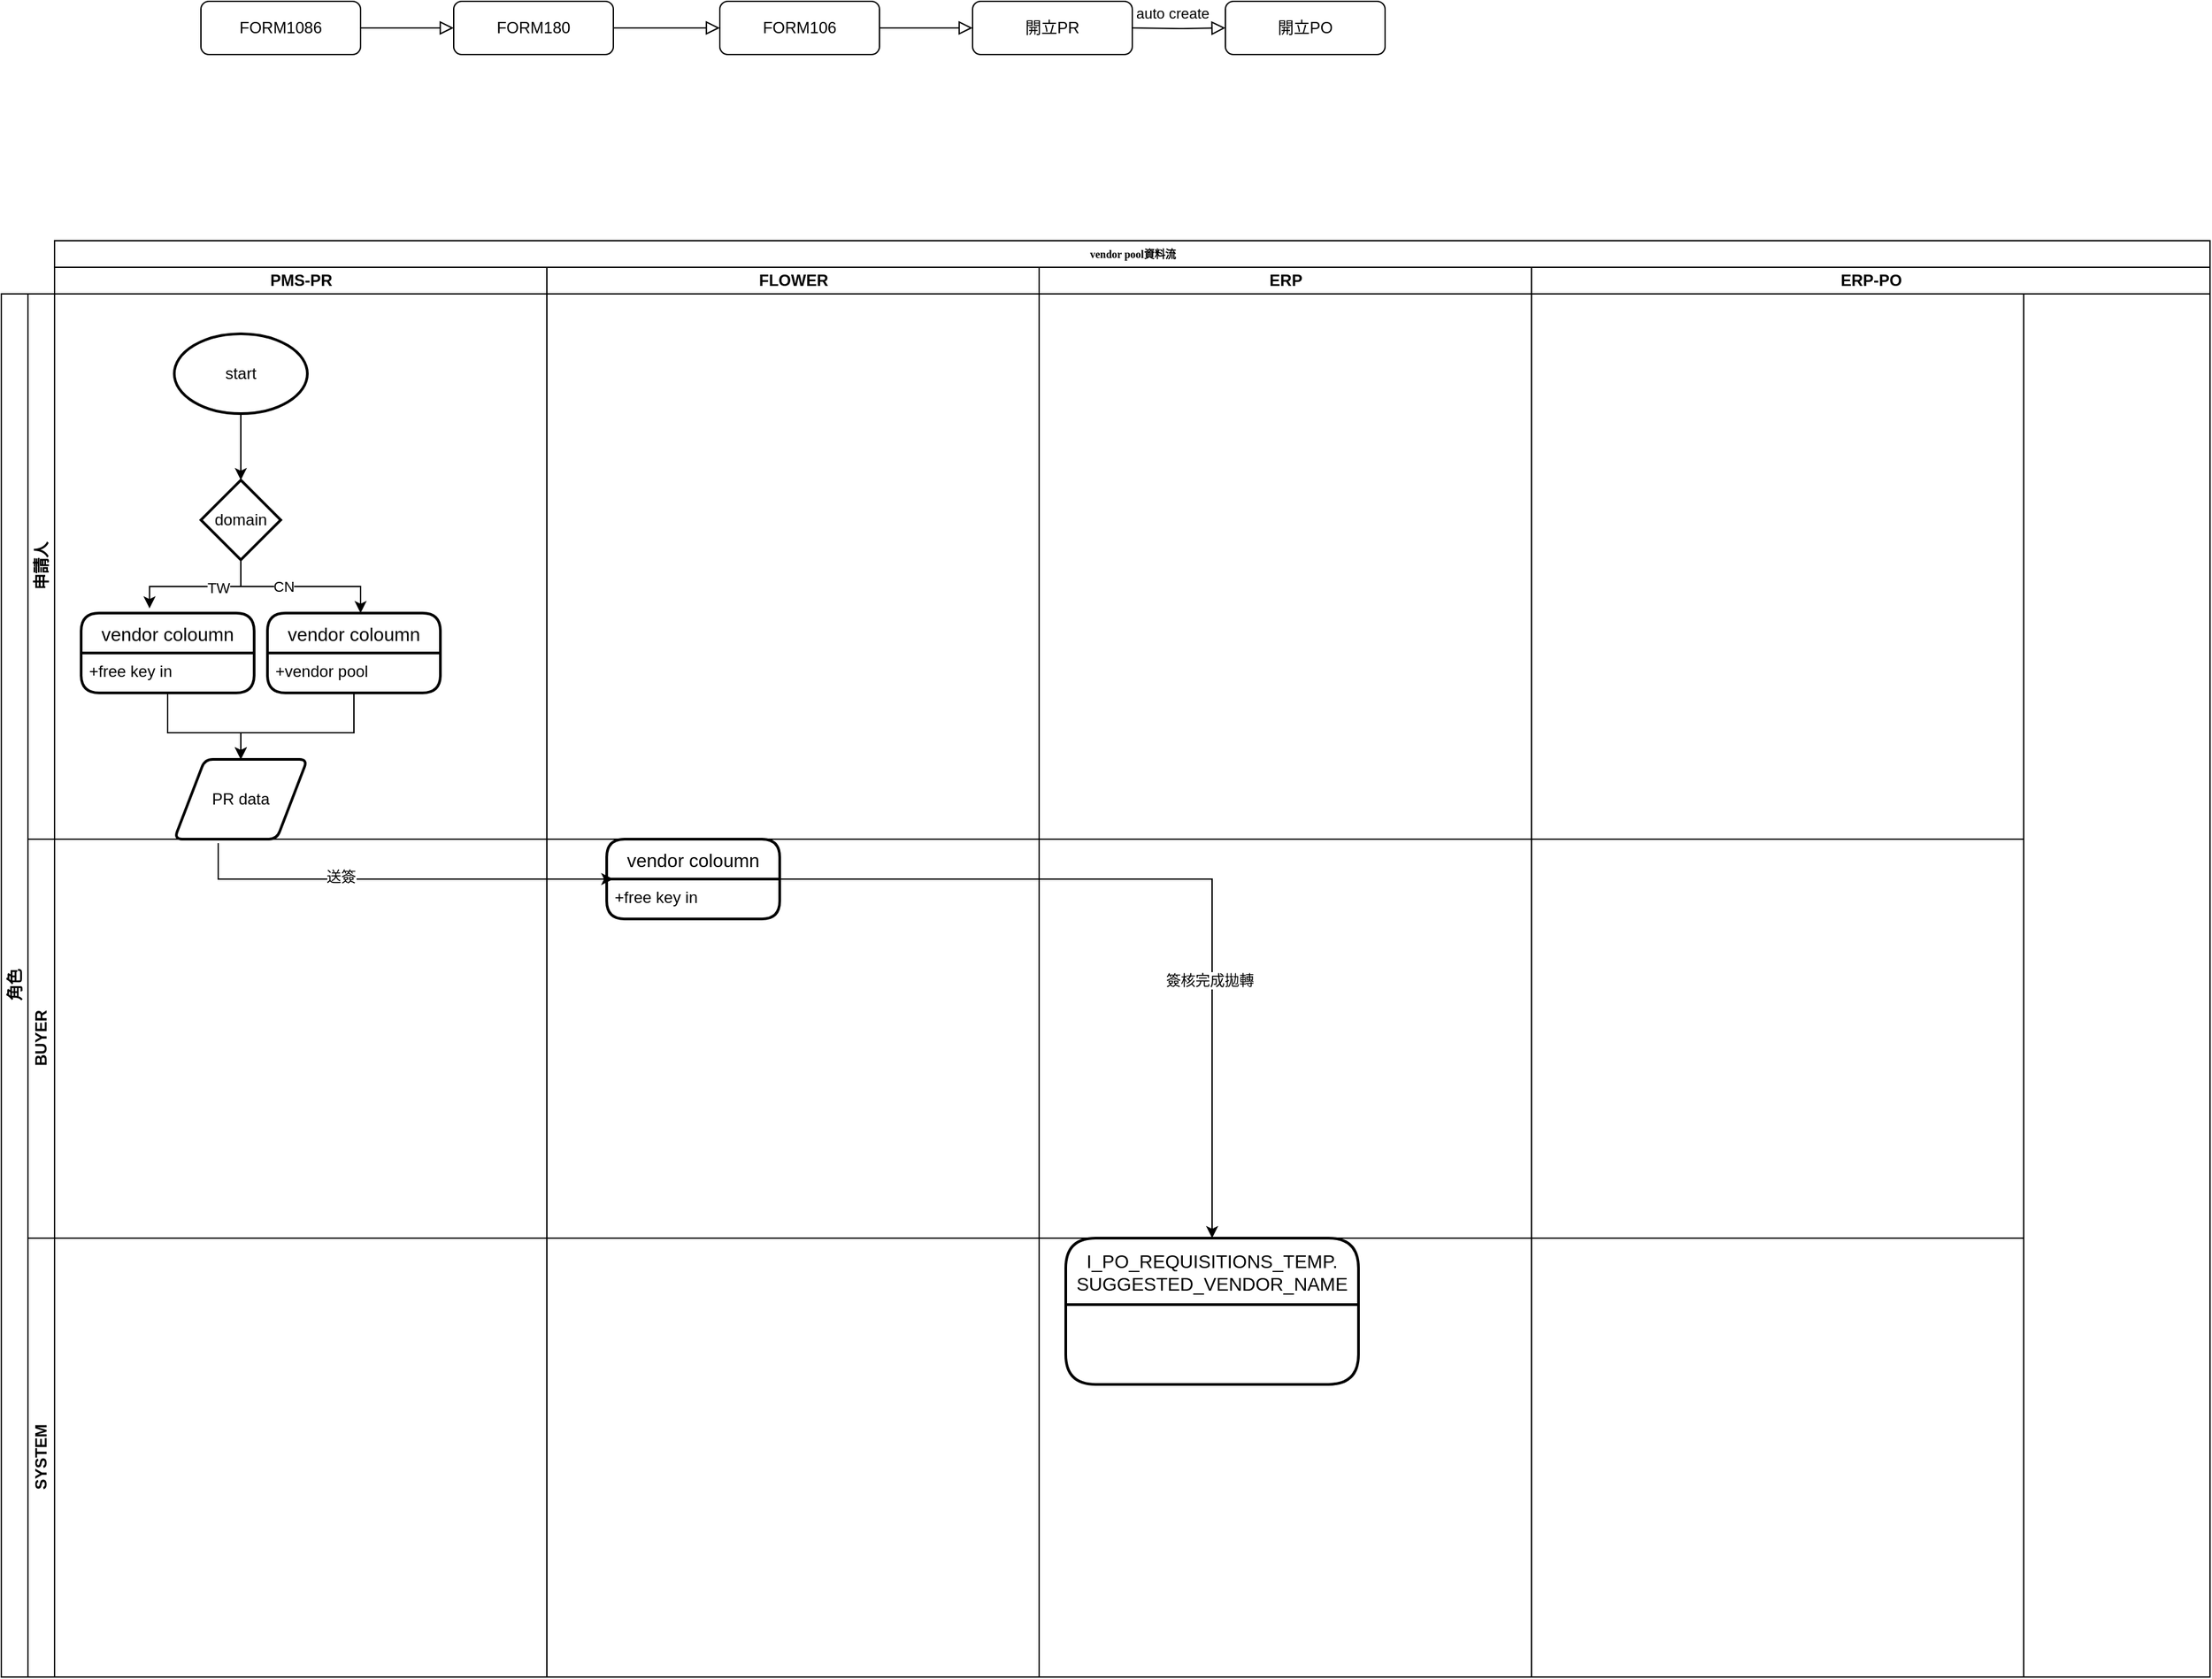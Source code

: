 <mxfile version="20.8.13" type="github">
  <diagram name="Page-1" id="74e2e168-ea6b-b213-b513-2b3c1d86103e">
    <mxGraphModel dx="819" dy="1287" grid="1" gridSize="10" guides="1" tooltips="1" connect="1" arrows="1" fold="1" page="1" pageScale="1" pageWidth="1100" pageHeight="850" background="none" math="0" shadow="0">
      <root>
        <mxCell id="0" />
        <mxCell id="1" parent="0" />
        <mxCell id="77e6c97f196da883-1" value="vendor pool資料流" style="swimlane;html=1;childLayout=stackLayout;startSize=20;rounded=0;shadow=0;labelBackgroundColor=none;strokeWidth=1;fontFamily=Verdana;fontSize=8;align=center;" parent="1" vertex="1">
          <mxGeometry x="70" y="40" width="1620" height="1080" as="geometry" />
        </mxCell>
        <mxCell id="77e6c97f196da883-2" value="PMS-PR" style="swimlane;html=1;startSize=20;" parent="77e6c97f196da883-1" vertex="1">
          <mxGeometry y="20" width="370" height="1060" as="geometry" />
        </mxCell>
        <mxCell id="l3MCz5efM6AO9_rTB8cb-18" value="PR data" style="shape=parallelogram;html=1;strokeWidth=2;perimeter=parallelogramPerimeter;whiteSpace=wrap;rounded=1;arcSize=12;size=0.23;" parent="77e6c97f196da883-2" vertex="1">
          <mxGeometry x="90" y="370" width="100" height="60" as="geometry" />
        </mxCell>
        <mxCell id="l3MCz5efM6AO9_rTB8cb-34" value="" style="edgeStyle=orthogonalEdgeStyle;rounded=0;orthogonalLoop=1;jettySize=auto;html=1;" parent="77e6c97f196da883-2" source="l3MCz5efM6AO9_rTB8cb-28" target="l3MCz5efM6AO9_rTB8cb-31" edge="1">
          <mxGeometry relative="1" as="geometry" />
        </mxCell>
        <mxCell id="l3MCz5efM6AO9_rTB8cb-28" value="start" style="strokeWidth=2;html=1;shape=mxgraph.flowchart.start_1;whiteSpace=wrap;" parent="77e6c97f196da883-2" vertex="1">
          <mxGeometry x="90" y="50" width="100" height="60" as="geometry" />
        </mxCell>
        <mxCell id="l3MCz5efM6AO9_rTB8cb-31" value="domain" style="strokeWidth=2;html=1;shape=mxgraph.flowchart.decision;whiteSpace=wrap;" parent="77e6c97f196da883-2" vertex="1">
          <mxGeometry x="110" y="160" width="60" height="60" as="geometry" />
        </mxCell>
        <mxCell id="l3MCz5efM6AO9_rTB8cb-37" value="" style="endArrow=classic;html=1;rounded=0;exitX=0.5;exitY=1;exitDx=0;exitDy=0;exitPerimeter=0;" parent="77e6c97f196da883-2" source="l3MCz5efM6AO9_rTB8cb-31" edge="1">
          <mxGeometry width="50" height="50" relative="1" as="geometry">
            <mxPoint x="640" y="330" as="sourcePoint" />
            <mxPoint x="230" y="260" as="targetPoint" />
            <Array as="points">
              <mxPoint x="140" y="240" />
              <mxPoint x="230" y="240" />
            </Array>
          </mxGeometry>
        </mxCell>
        <mxCell id="l3MCz5efM6AO9_rTB8cb-38" value="CN" style="edgeLabel;html=1;align=center;verticalAlign=middle;resizable=0;points=[];" parent="l3MCz5efM6AO9_rTB8cb-37" vertex="1" connectable="0">
          <mxGeometry x="-0.2" relative="1" as="geometry">
            <mxPoint as="offset" />
          </mxGeometry>
        </mxCell>
        <mxCell id="77e6c97f196da883-3" value="FLOWER" style="swimlane;html=1;startSize=20;" parent="77e6c97f196da883-1" vertex="1">
          <mxGeometry x="370" y="20" width="370" height="1060" as="geometry" />
        </mxCell>
        <mxCell id="77e6c97f196da883-4" value="ERP" style="swimlane;html=1;startSize=20;" parent="77e6c97f196da883-1" vertex="1">
          <mxGeometry x="740" y="20" width="370" height="1060" as="geometry" />
        </mxCell>
        <mxCell id="77e6c97f196da883-5" value="ERP-PO" style="swimlane;html=1;startSize=20;" parent="77e6c97f196da883-1" vertex="1">
          <mxGeometry x="1110" y="20" width="510" height="1060" as="geometry" />
        </mxCell>
        <mxCell id="l3MCz5efM6AO9_rTB8cb-53" value="角色" style="swimlane;childLayout=stackLayout;resizeParent=1;resizeParentMax=0;horizontal=0;startSize=20;horizontalStack=0;html=1;" parent="1" vertex="1">
          <mxGeometry x="30" y="80" width="1520" height="1040" as="geometry" />
        </mxCell>
        <mxCell id="l3MCz5efM6AO9_rTB8cb-54" value="申請人" style="swimlane;startSize=20;horizontal=0;html=1;" parent="l3MCz5efM6AO9_rTB8cb-53" vertex="1">
          <mxGeometry x="20" width="1500" height="410" as="geometry" />
        </mxCell>
        <mxCell id="l3MCz5efM6AO9_rTB8cb-59" value="vendor coloumn" style="swimlane;childLayout=stackLayout;horizontal=1;startSize=30;horizontalStack=0;rounded=1;fontSize=14;fontStyle=0;strokeWidth=2;resizeParent=0;resizeLast=1;shadow=0;dashed=0;align=center;" parent="l3MCz5efM6AO9_rTB8cb-54" vertex="1">
          <mxGeometry x="40" y="240" width="130" height="60" as="geometry" />
        </mxCell>
        <mxCell id="l3MCz5efM6AO9_rTB8cb-60" value="+free key in" style="align=left;strokeColor=none;fillColor=none;spacingLeft=4;fontSize=12;verticalAlign=top;resizable=0;rotatable=0;part=1;" parent="l3MCz5efM6AO9_rTB8cb-59" vertex="1">
          <mxGeometry y="30" width="130" height="30" as="geometry" />
        </mxCell>
        <mxCell id="l3MCz5efM6AO9_rTB8cb-62" value="vendor coloumn" style="swimlane;childLayout=stackLayout;horizontal=1;startSize=30;horizontalStack=0;rounded=1;fontSize=14;fontStyle=0;strokeWidth=2;resizeParent=0;resizeLast=1;shadow=0;dashed=0;align=center;" parent="l3MCz5efM6AO9_rTB8cb-54" vertex="1">
          <mxGeometry x="180" y="240" width="130" height="60" as="geometry">
            <mxRectangle x="180" y="240" width="140" height="30" as="alternateBounds" />
          </mxGeometry>
        </mxCell>
        <mxCell id="l3MCz5efM6AO9_rTB8cb-63" value="+vendor pool" style="align=left;strokeColor=none;fillColor=none;spacingLeft=4;fontSize=12;verticalAlign=top;resizable=0;rotatable=0;part=1;" parent="l3MCz5efM6AO9_rTB8cb-62" vertex="1">
          <mxGeometry y="30" width="130" height="30" as="geometry" />
        </mxCell>
        <mxCell id="l3MCz5efM6AO9_rTB8cb-55" value="BUYER" style="swimlane;startSize=20;horizontal=0;html=1;" parent="l3MCz5efM6AO9_rTB8cb-53" vertex="1">
          <mxGeometry x="20" y="410" width="1500" height="300" as="geometry" />
        </mxCell>
        <mxCell id="l3MCz5efM6AO9_rTB8cb-69" value="vendor coloumn" style="swimlane;childLayout=stackLayout;horizontal=1;startSize=30;horizontalStack=0;rounded=1;fontSize=14;fontStyle=0;strokeWidth=2;resizeParent=0;resizeLast=1;shadow=0;dashed=0;align=center;" parent="l3MCz5efM6AO9_rTB8cb-55" vertex="1">
          <mxGeometry x="435" width="130" height="60" as="geometry" />
        </mxCell>
        <mxCell id="l3MCz5efM6AO9_rTB8cb-70" value="+free key in" style="align=left;strokeColor=none;fillColor=none;spacingLeft=4;fontSize=12;verticalAlign=top;resizable=0;rotatable=0;part=1;" parent="l3MCz5efM6AO9_rTB8cb-69" vertex="1">
          <mxGeometry y="30" width="130" height="30" as="geometry" />
        </mxCell>
        <mxCell id="l3MCz5efM6AO9_rTB8cb-56" value="SYSTEM&lt;br&gt;" style="swimlane;startSize=20;horizontal=0;html=1;" parent="l3MCz5efM6AO9_rTB8cb-53" vertex="1">
          <mxGeometry x="20" y="710" width="1500" height="330" as="geometry" />
        </mxCell>
        <mxCell id="l3MCz5efM6AO9_rTB8cb-74" value="I_PO_REQUISITIONS_TEMP.&#xa;SUGGESTED_VENDOR_NAME" style="swimlane;childLayout=stackLayout;horizontal=1;startSize=50;horizontalStack=0;rounded=1;fontSize=14;fontStyle=0;strokeWidth=2;resizeParent=0;resizeLast=1;shadow=0;dashed=0;align=center;" parent="l3MCz5efM6AO9_rTB8cb-56" vertex="1">
          <mxGeometry x="780" width="220" height="110" as="geometry" />
        </mxCell>
        <mxCell id="l3MCz5efM6AO9_rTB8cb-72" value="" style="endArrow=classic;html=1;rounded=0;exitX=1;exitY=0;exitDx=0;exitDy=0;entryX=0.5;entryY=0;entryDx=0;entryDy=0;" parent="l3MCz5efM6AO9_rTB8cb-53" source="l3MCz5efM6AO9_rTB8cb-70" target="l3MCz5efM6AO9_rTB8cb-74" edge="1">
          <mxGeometry width="50" height="50" relative="1" as="geometry">
            <mxPoint x="600" y="280" as="sourcePoint" />
            <mxPoint x="860" y="440" as="targetPoint" />
            <Array as="points">
              <mxPoint x="910" y="440" />
            </Array>
          </mxGeometry>
        </mxCell>
        <mxCell id="l3MCz5efM6AO9_rTB8cb-73" value="簽核完成拋轉" style="edgeLabel;html=1;align=center;verticalAlign=middle;resizable=0;points=[];" parent="l3MCz5efM6AO9_rTB8cb-72" vertex="1" connectable="0">
          <mxGeometry x="0.346" y="-2" relative="1" as="geometry">
            <mxPoint as="offset" />
          </mxGeometry>
        </mxCell>
        <mxCell id="l3MCz5efM6AO9_rTB8cb-21" value="" style="endArrow=classic;html=1;rounded=0;exitX=0.33;exitY=1.05;exitDx=0;exitDy=0;exitPerimeter=0;entryX=0.038;entryY=0;entryDx=0;entryDy=0;entryPerimeter=0;" parent="1" source="l3MCz5efM6AO9_rTB8cb-18" target="l3MCz5efM6AO9_rTB8cb-70" edge="1">
          <mxGeometry width="50" height="50" relative="1" as="geometry">
            <mxPoint x="710" y="290" as="sourcePoint" />
            <mxPoint x="480.0" y="520" as="targetPoint" />
            <Array as="points">
              <mxPoint x="193" y="520" />
            </Array>
          </mxGeometry>
        </mxCell>
        <mxCell id="l3MCz5efM6AO9_rTB8cb-40" value="送簽" style="edgeLabel;html=1;align=center;verticalAlign=middle;resizable=0;points=[];" parent="l3MCz5efM6AO9_rTB8cb-21" vertex="1" connectable="0">
          <mxGeometry x="-0.27" y="2" relative="1" as="geometry">
            <mxPoint x="1" as="offset" />
          </mxGeometry>
        </mxCell>
        <mxCell id="l3MCz5efM6AO9_rTB8cb-36" value="" style="edgeStyle=orthogonalEdgeStyle;rounded=0;orthogonalLoop=1;jettySize=auto;html=1;entryX=0.395;entryY=-0.059;entryDx=0;entryDy=0;entryPerimeter=0;" parent="1" source="l3MCz5efM6AO9_rTB8cb-31" target="l3MCz5efM6AO9_rTB8cb-59" edge="1">
          <mxGeometry relative="1" as="geometry">
            <mxPoint x="140.034" y="320.0" as="targetPoint" />
          </mxGeometry>
        </mxCell>
        <mxCell id="l3MCz5efM6AO9_rTB8cb-39" value="TW" style="edgeLabel;html=1;align=center;verticalAlign=middle;resizable=0;points=[];" parent="l3MCz5efM6AO9_rTB8cb-36" vertex="1" connectable="0">
          <mxGeometry x="-0.291" y="1" relative="1" as="geometry">
            <mxPoint as="offset" />
          </mxGeometry>
        </mxCell>
        <mxCell id="l3MCz5efM6AO9_rTB8cb-20" value="" style="endArrow=classic;html=1;rounded=0;entryX=0.5;entryY=0;entryDx=0;entryDy=0;exitX=0.5;exitY=1;exitDx=0;exitDy=0;" parent="1" source="l3MCz5efM6AO9_rTB8cb-63" target="l3MCz5efM6AO9_rTB8cb-18" edge="1">
          <mxGeometry width="50" height="50" relative="1" as="geometry">
            <mxPoint x="320" y="400" as="sourcePoint" />
            <mxPoint x="760" y="240" as="targetPoint" />
            <Array as="points">
              <mxPoint x="295" y="410" />
              <mxPoint x="210" y="410" />
            </Array>
          </mxGeometry>
        </mxCell>
        <mxCell id="l3MCz5efM6AO9_rTB8cb-19" value="" style="endArrow=classic;html=1;rounded=0;entryX=0.5;entryY=0;entryDx=0;entryDy=0;exitX=0.5;exitY=1;exitDx=0;exitDy=0;" parent="1" source="l3MCz5efM6AO9_rTB8cb-60" target="l3MCz5efM6AO9_rTB8cb-18" edge="1">
          <mxGeometry width="50" height="50" relative="1" as="geometry">
            <mxPoint x="130" y="420" as="sourcePoint" />
            <mxPoint x="760" y="240" as="targetPoint" />
            <Array as="points">
              <mxPoint x="155" y="410" />
              <mxPoint x="210" y="410" />
            </Array>
          </mxGeometry>
        </mxCell>
        <mxCell id="qAhWlhqfdEPMAs1lIDXD-1" value="" style="rounded=0;html=1;jettySize=auto;orthogonalLoop=1;fontSize=11;endArrow=block;endFill=0;endSize=8;strokeWidth=1;shadow=0;labelBackgroundColor=none;edgeStyle=orthogonalEdgeStyle;entryX=0;entryY=0.5;entryDx=0;entryDy=0;" edge="1" parent="1" source="qAhWlhqfdEPMAs1lIDXD-2" target="qAhWlhqfdEPMAs1lIDXD-3">
          <mxGeometry relative="1" as="geometry">
            <mxPoint x="410" y="-100" as="targetPoint" />
          </mxGeometry>
        </mxCell>
        <mxCell id="qAhWlhqfdEPMAs1lIDXD-2" value="FORM1086" style="rounded=1;whiteSpace=wrap;html=1;fontSize=12;glass=0;strokeWidth=1;shadow=0;" vertex="1" parent="1">
          <mxGeometry x="180" y="-140" width="120" height="40" as="geometry" />
        </mxCell>
        <mxCell id="qAhWlhqfdEPMAs1lIDXD-3" value="FORM180" style="rounded=1;whiteSpace=wrap;html=1;fontSize=12;glass=0;strokeWidth=1;shadow=0;" vertex="1" parent="1">
          <mxGeometry x="370" y="-140" width="120" height="40" as="geometry" />
        </mxCell>
        <mxCell id="qAhWlhqfdEPMAs1lIDXD-4" value="FORM106" style="rounded=1;whiteSpace=wrap;html=1;fontSize=12;glass=0;strokeWidth=1;shadow=0;" vertex="1" parent="1">
          <mxGeometry x="570" y="-140" width="120" height="40" as="geometry" />
        </mxCell>
        <mxCell id="qAhWlhqfdEPMAs1lIDXD-5" value="開立PR" style="rounded=1;whiteSpace=wrap;html=1;fontSize=12;glass=0;strokeWidth=1;shadow=0;" vertex="1" parent="1">
          <mxGeometry x="760" y="-140" width="120" height="40" as="geometry" />
        </mxCell>
        <mxCell id="qAhWlhqfdEPMAs1lIDXD-6" value="" style="rounded=0;html=1;jettySize=auto;orthogonalLoop=1;fontSize=11;endArrow=block;endFill=0;endSize=8;strokeWidth=1;shadow=0;labelBackgroundColor=none;edgeStyle=orthogonalEdgeStyle;entryX=0;entryY=0.5;entryDx=0;entryDy=0;exitX=1;exitY=0.5;exitDx=0;exitDy=0;" edge="1" parent="1" source="qAhWlhqfdEPMAs1lIDXD-3" target="qAhWlhqfdEPMAs1lIDXD-4">
          <mxGeometry relative="1" as="geometry">
            <mxPoint x="520" y="-100" as="sourcePoint" />
            <mxPoint x="590" y="-100" as="targetPoint" />
            <Array as="points">
              <mxPoint x="540" y="-120" />
              <mxPoint x="540" y="-120" />
            </Array>
          </mxGeometry>
        </mxCell>
        <mxCell id="qAhWlhqfdEPMAs1lIDXD-7" value="" style="rounded=0;html=1;jettySize=auto;orthogonalLoop=1;fontSize=11;endArrow=block;endFill=0;endSize=8;strokeWidth=1;shadow=0;labelBackgroundColor=none;edgeStyle=orthogonalEdgeStyle;entryX=0;entryY=0.5;entryDx=0;entryDy=0;exitX=1;exitY=0.5;exitDx=0;exitDy=0;" edge="1" parent="1" source="qAhWlhqfdEPMAs1lIDXD-4" target="qAhWlhqfdEPMAs1lIDXD-5">
          <mxGeometry relative="1" as="geometry">
            <mxPoint x="680" y="-80" as="sourcePoint" />
            <mxPoint x="760" y="-80" as="targetPoint" />
            <Array as="points">
              <mxPoint x="720" y="-120" />
              <mxPoint x="720" y="-120" />
            </Array>
          </mxGeometry>
        </mxCell>
        <mxCell id="qAhWlhqfdEPMAs1lIDXD-8" value="開立PO" style="rounded=1;whiteSpace=wrap;html=1;fontSize=12;glass=0;strokeWidth=1;shadow=0;" vertex="1" parent="1">
          <mxGeometry x="950" y="-140" width="120" height="40" as="geometry" />
        </mxCell>
        <mxCell id="qAhWlhqfdEPMAs1lIDXD-9" value="" style="rounded=0;html=1;jettySize=auto;orthogonalLoop=1;fontSize=11;endArrow=block;endFill=0;endSize=8;strokeWidth=1;shadow=0;labelBackgroundColor=none;edgeStyle=orthogonalEdgeStyle;entryX=0;entryY=0.5;entryDx=0;entryDy=0;" edge="1" parent="1" target="qAhWlhqfdEPMAs1lIDXD-8">
          <mxGeometry relative="1" as="geometry">
            <mxPoint x="880" y="-120" as="sourcePoint" />
            <mxPoint x="930" y="-120" as="targetPoint" />
            <Array as="points" />
          </mxGeometry>
        </mxCell>
        <mxCell id="qAhWlhqfdEPMAs1lIDXD-10" value="auto create" style="edgeLabel;html=1;align=center;verticalAlign=middle;resizable=0;points=[];" vertex="1" connectable="0" parent="qAhWlhqfdEPMAs1lIDXD-9">
          <mxGeometry x="0.304" y="-1" relative="1" as="geometry">
            <mxPoint x="-16" y="-12" as="offset" />
          </mxGeometry>
        </mxCell>
      </root>
    </mxGraphModel>
  </diagram>
</mxfile>
